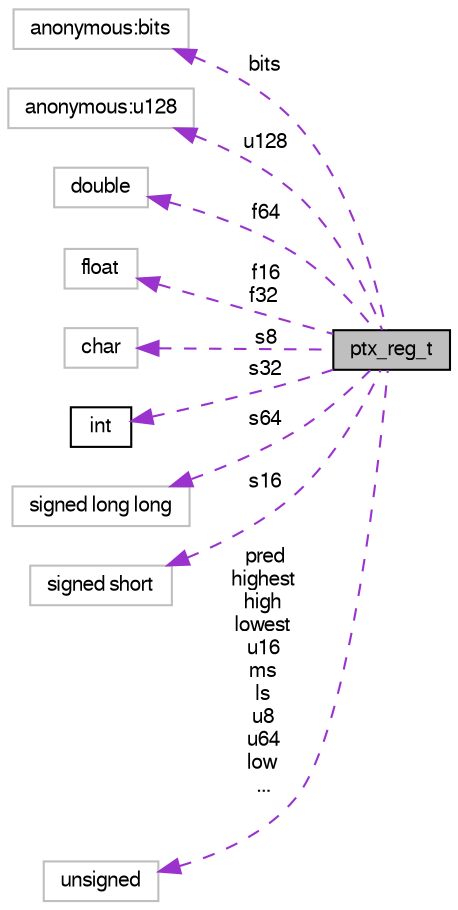 digraph "ptx_reg_t"
{
  bgcolor="transparent";
  edge [fontname="FreeSans",fontsize="10",labelfontname="FreeSans",labelfontsize="10"];
  node [fontname="FreeSans",fontsize="10",shape=record];
  rankdir="LR";
  Node1 [label="ptx_reg_t",height=0.2,width=0.4,color="black", fillcolor="grey75", style="filled", fontcolor="black"];
  Node2 -> Node1 [dir="back",color="darkorchid3",fontsize="10",style="dashed",label=" bits" ,fontname="FreeSans"];
  Node2 [label="anonymous:bits",height=0.2,width=0.4,color="grey75"];
  Node3 -> Node1 [dir="back",color="darkorchid3",fontsize="10",style="dashed",label=" u128" ,fontname="FreeSans"];
  Node3 [label="anonymous:u128",height=0.2,width=0.4,color="grey75"];
  Node4 -> Node1 [dir="back",color="darkorchid3",fontsize="10",style="dashed",label=" f64" ,fontname="FreeSans"];
  Node4 [label="double",height=0.2,width=0.4,color="grey75"];
  Node5 -> Node1 [dir="back",color="darkorchid3",fontsize="10",style="dashed",label=" f16\nf32" ,fontname="FreeSans"];
  Node5 [label="float",height=0.2,width=0.4,color="grey75"];
  Node6 -> Node1 [dir="back",color="darkorchid3",fontsize="10",style="dashed",label=" s8" ,fontname="FreeSans"];
  Node6 [label="char",height=0.2,width=0.4,color="grey75"];
  Node7 -> Node1 [dir="back",color="darkorchid3",fontsize="10",style="dashed",label=" s32" ,fontname="FreeSans"];
  Node7 [label="int",height=0.2,width=0.4,color="black",URL="$classint.html"];
  Node8 -> Node1 [dir="back",color="darkorchid3",fontsize="10",style="dashed",label=" s64" ,fontname="FreeSans"];
  Node8 [label="signed long long",height=0.2,width=0.4,color="grey75"];
  Node9 -> Node1 [dir="back",color="darkorchid3",fontsize="10",style="dashed",label=" s16" ,fontname="FreeSans"];
  Node9 [label="signed short",height=0.2,width=0.4,color="grey75"];
  Node10 -> Node1 [dir="back",color="darkorchid3",fontsize="10",style="dashed",label=" pred\nhighest\nhigh\nlowest\nu16\nms\nls\nu8\nu64\nlow\n..." ,fontname="FreeSans"];
  Node10 [label="unsigned",height=0.2,width=0.4,color="grey75"];
}
